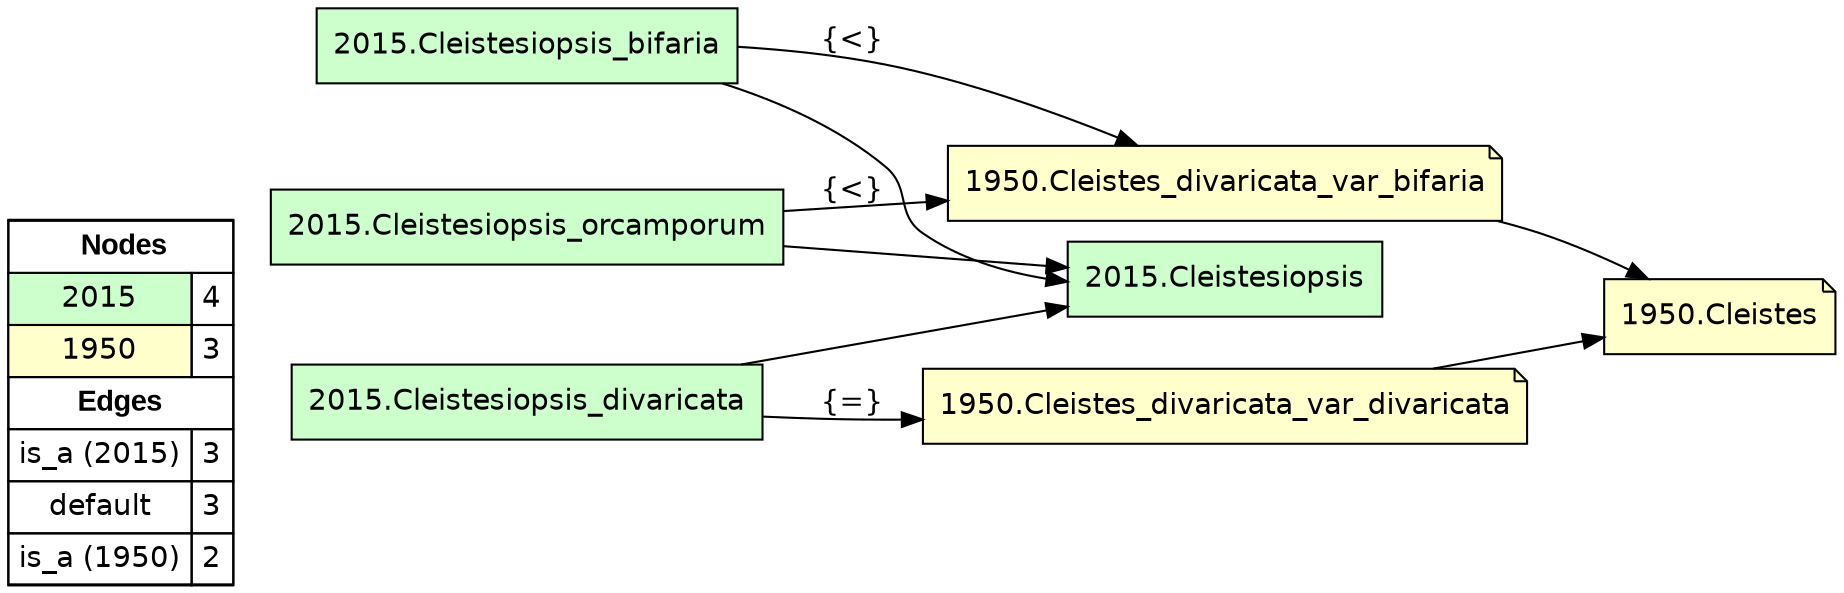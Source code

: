 digraph{
rankdir=LR
node[shape=circle style=filled fillcolor="#FFFFFF"] 
node[shape=box style=filled fillcolor="#CCFFCC" fontname="helvetica"] 
"2015.Cleistesiopsis_orcamporum"
"2015.Cleistesiopsis"
"2015.Cleistesiopsis_bifaria"
"2015.Cleistesiopsis_divaricata"
node[shape=circle style=filled fillcolor="#FFFFFF"] 
node[shape=note style=filled fillcolor="#FFFFCC" fontname="helvetica"] 
"1950.Cleistes_divaricata_var_bifaria"
"1950.Cleistes"
"1950.Cleistes_divaricata_var_divaricata"
edge[style=solid color="#000000" constraint=true penwidth=1 dir=forward]
edge[style=solid color="#000000" constraint=true penwidth=1 dir=forward]
"2015.Cleistesiopsis_divaricata" -> "2015.Cleistesiopsis"
"2015.Cleistesiopsis_bifaria" -> "2015.Cleistesiopsis"
"2015.Cleistesiopsis_orcamporum" -> "2015.Cleistesiopsis"
edge[style=solid color="#000000" constraint=true penwidth=1 dir=forward]
edge[style=solid color="#000000" constraint=true penwidth=1 dir=forward]
"2015.Cleistesiopsis_bifaria" -> "1950.Cleistes_divaricata_var_bifaria" [label="{<}"]
"2015.Cleistesiopsis_divaricata" -> "1950.Cleistes_divaricata_var_divaricata" [label="{=}"]
"2015.Cleistesiopsis_orcamporum" -> "1950.Cleistes_divaricata_var_bifaria" [label="{<}"]
edge[style=solid color="#000000" constraint=true penwidth=1 dir=forward]
edge[style=solid color="#000000" constraint=true penwidth=1 dir=forward]
"1950.Cleistes_divaricata_var_bifaria" -> "1950.Cleistes"
"1950.Cleistes_divaricata_var_divaricata" -> "1950.Cleistes"
edge[style=solid color="#000000" constraint=true penwidth=1 dir=forward]
edge[style=dashed color="#AA00FF" constraint=true penwidth=2 dir=both]
node[shape=box] 
{rank=source Legend [fillcolor= white margin=0 label=< 
 <TABLE BORDER="0" CELLBORDER="1" CELLSPACING="0" CELLPADDING="4"> 
<TR> <TD COLSPAN="2"><font face="Arial Black"> Nodes</font></TD> </TR> 
<TR> 
 <TD bgcolor="#CCFFCC" fontname="helvetica">2015</TD> 
 <TD>4</TD> 
 </TR> 
<TR> 
 <TD bgcolor="#FFFFCC" fontname="helvetica">1950</TD> 
 <TD>3</TD> 
 </TR> 
<TR> <TD COLSPAN="2"><font face = "Arial Black"> Edges </font></TD> </TR> 
<TR> 
 <TD><font color ="#000000">is_a (2015)</font></TD><TD>3</TD>
</TR>
<TR> 
 <TD><font color ="#000000">default</font></TD><TD>3</TD>
</TR>
<TR> 
 <TD><font color ="#000000">is_a (1950)</font></TD><TD>2</TD>
</TR>
</TABLE> 
 >] } 
}